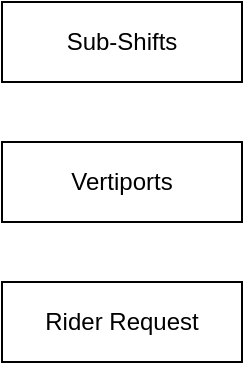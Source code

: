 <mxfile version="21.0.8" type="github"><diagram name="Page-1" id="UM5fExKAqU_IaTHObPdK"><mxGraphModel dx="2284" dy="764" grid="1" gridSize="10" guides="1" tooltips="1" connect="1" arrows="1" fold="1" page="1" pageScale="1" pageWidth="850" pageHeight="1100" math="0" shadow="0"><root><mxCell id="0"/><mxCell id="1" parent="0"/><mxCell id="2CazSDJXNRBl0PBJnTE1-1" value="Sub-Shifts" style="rounded=0;whiteSpace=wrap;html=1;" vertex="1" parent="1"><mxGeometry x="-290" y="20" width="120" height="40" as="geometry"/></mxCell><mxCell id="2CazSDJXNRBl0PBJnTE1-3" value="Vertiports" style="rounded=0;whiteSpace=wrap;html=1;" vertex="1" parent="1"><mxGeometry x="-290" y="90" width="120" height="40" as="geometry"/></mxCell><mxCell id="2CazSDJXNRBl0PBJnTE1-4" value="Rider Request" style="rounded=0;whiteSpace=wrap;html=1;" vertex="1" parent="1"><mxGeometry x="-290" y="160" width="120" height="40" as="geometry"/></mxCell></root></mxGraphModel></diagram></mxfile>